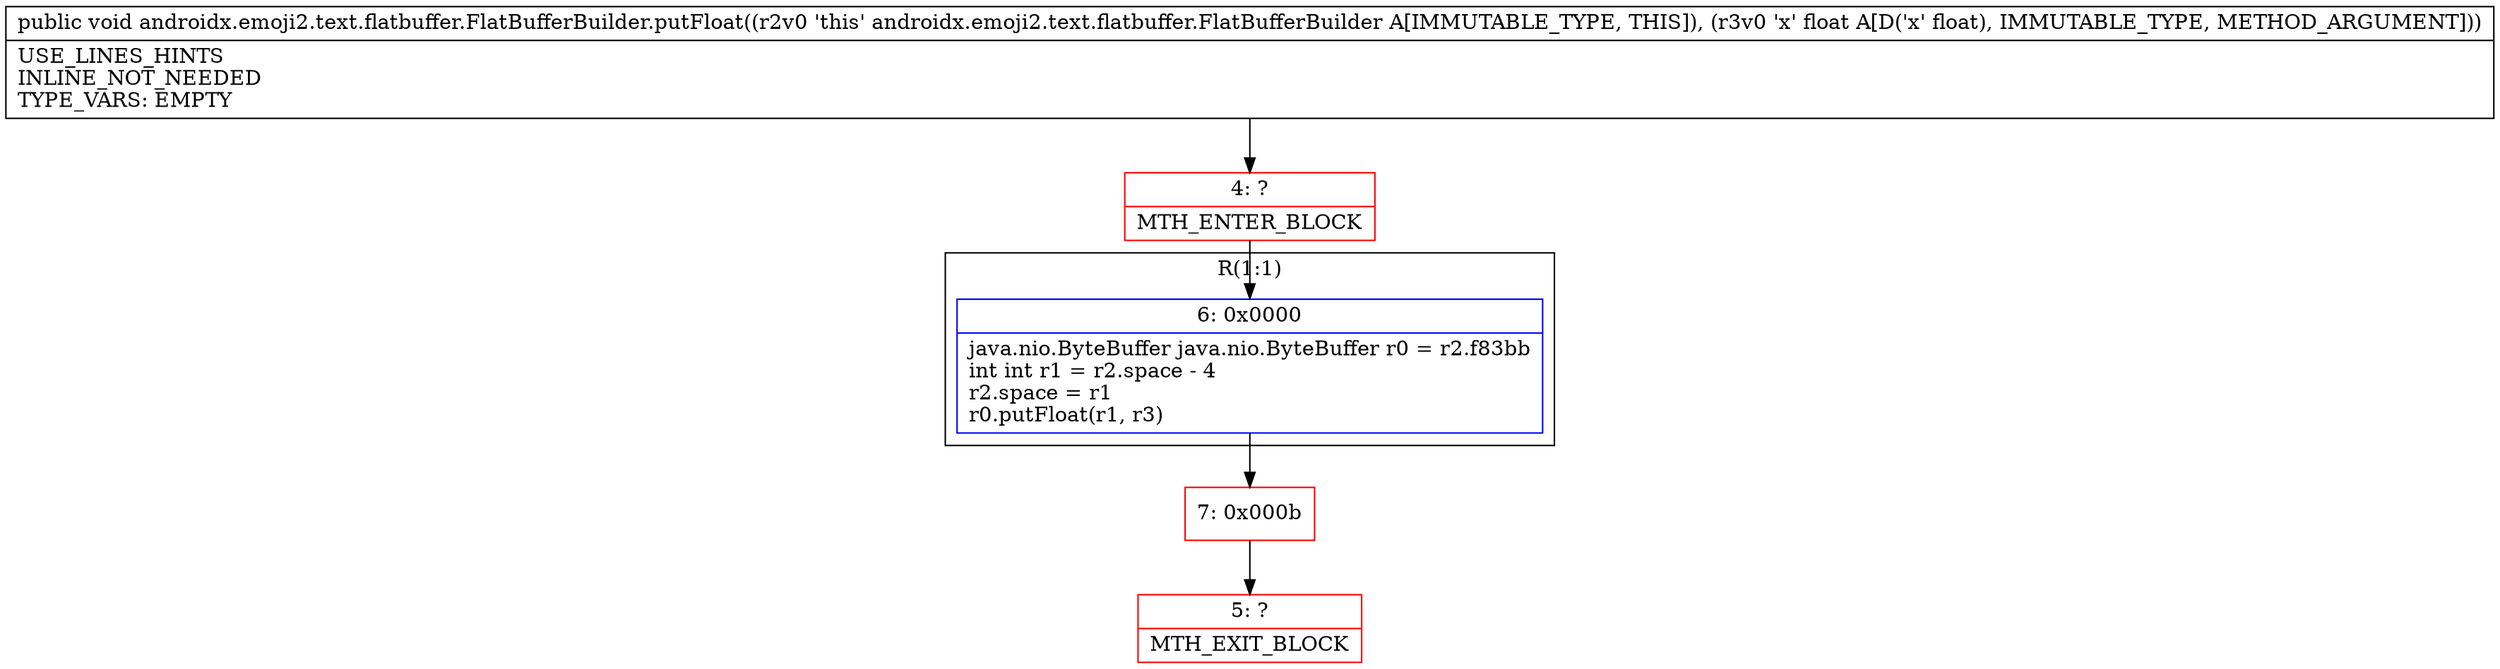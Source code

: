 digraph "CFG forandroidx.emoji2.text.flatbuffer.FlatBufferBuilder.putFloat(F)V" {
subgraph cluster_Region_1179363000 {
label = "R(1:1)";
node [shape=record,color=blue];
Node_6 [shape=record,label="{6\:\ 0x0000|java.nio.ByteBuffer java.nio.ByteBuffer r0 = r2.f83bb\lint int r1 = r2.space \- 4\lr2.space = r1\lr0.putFloat(r1, r3)\l}"];
}
Node_4 [shape=record,color=red,label="{4\:\ ?|MTH_ENTER_BLOCK\l}"];
Node_7 [shape=record,color=red,label="{7\:\ 0x000b}"];
Node_5 [shape=record,color=red,label="{5\:\ ?|MTH_EXIT_BLOCK\l}"];
MethodNode[shape=record,label="{public void androidx.emoji2.text.flatbuffer.FlatBufferBuilder.putFloat((r2v0 'this' androidx.emoji2.text.flatbuffer.FlatBufferBuilder A[IMMUTABLE_TYPE, THIS]), (r3v0 'x' float A[D('x' float), IMMUTABLE_TYPE, METHOD_ARGUMENT]))  | USE_LINES_HINTS\lINLINE_NOT_NEEDED\lTYPE_VARS: EMPTY\l}"];
MethodNode -> Node_4;Node_6 -> Node_7;
Node_4 -> Node_6;
Node_7 -> Node_5;
}

